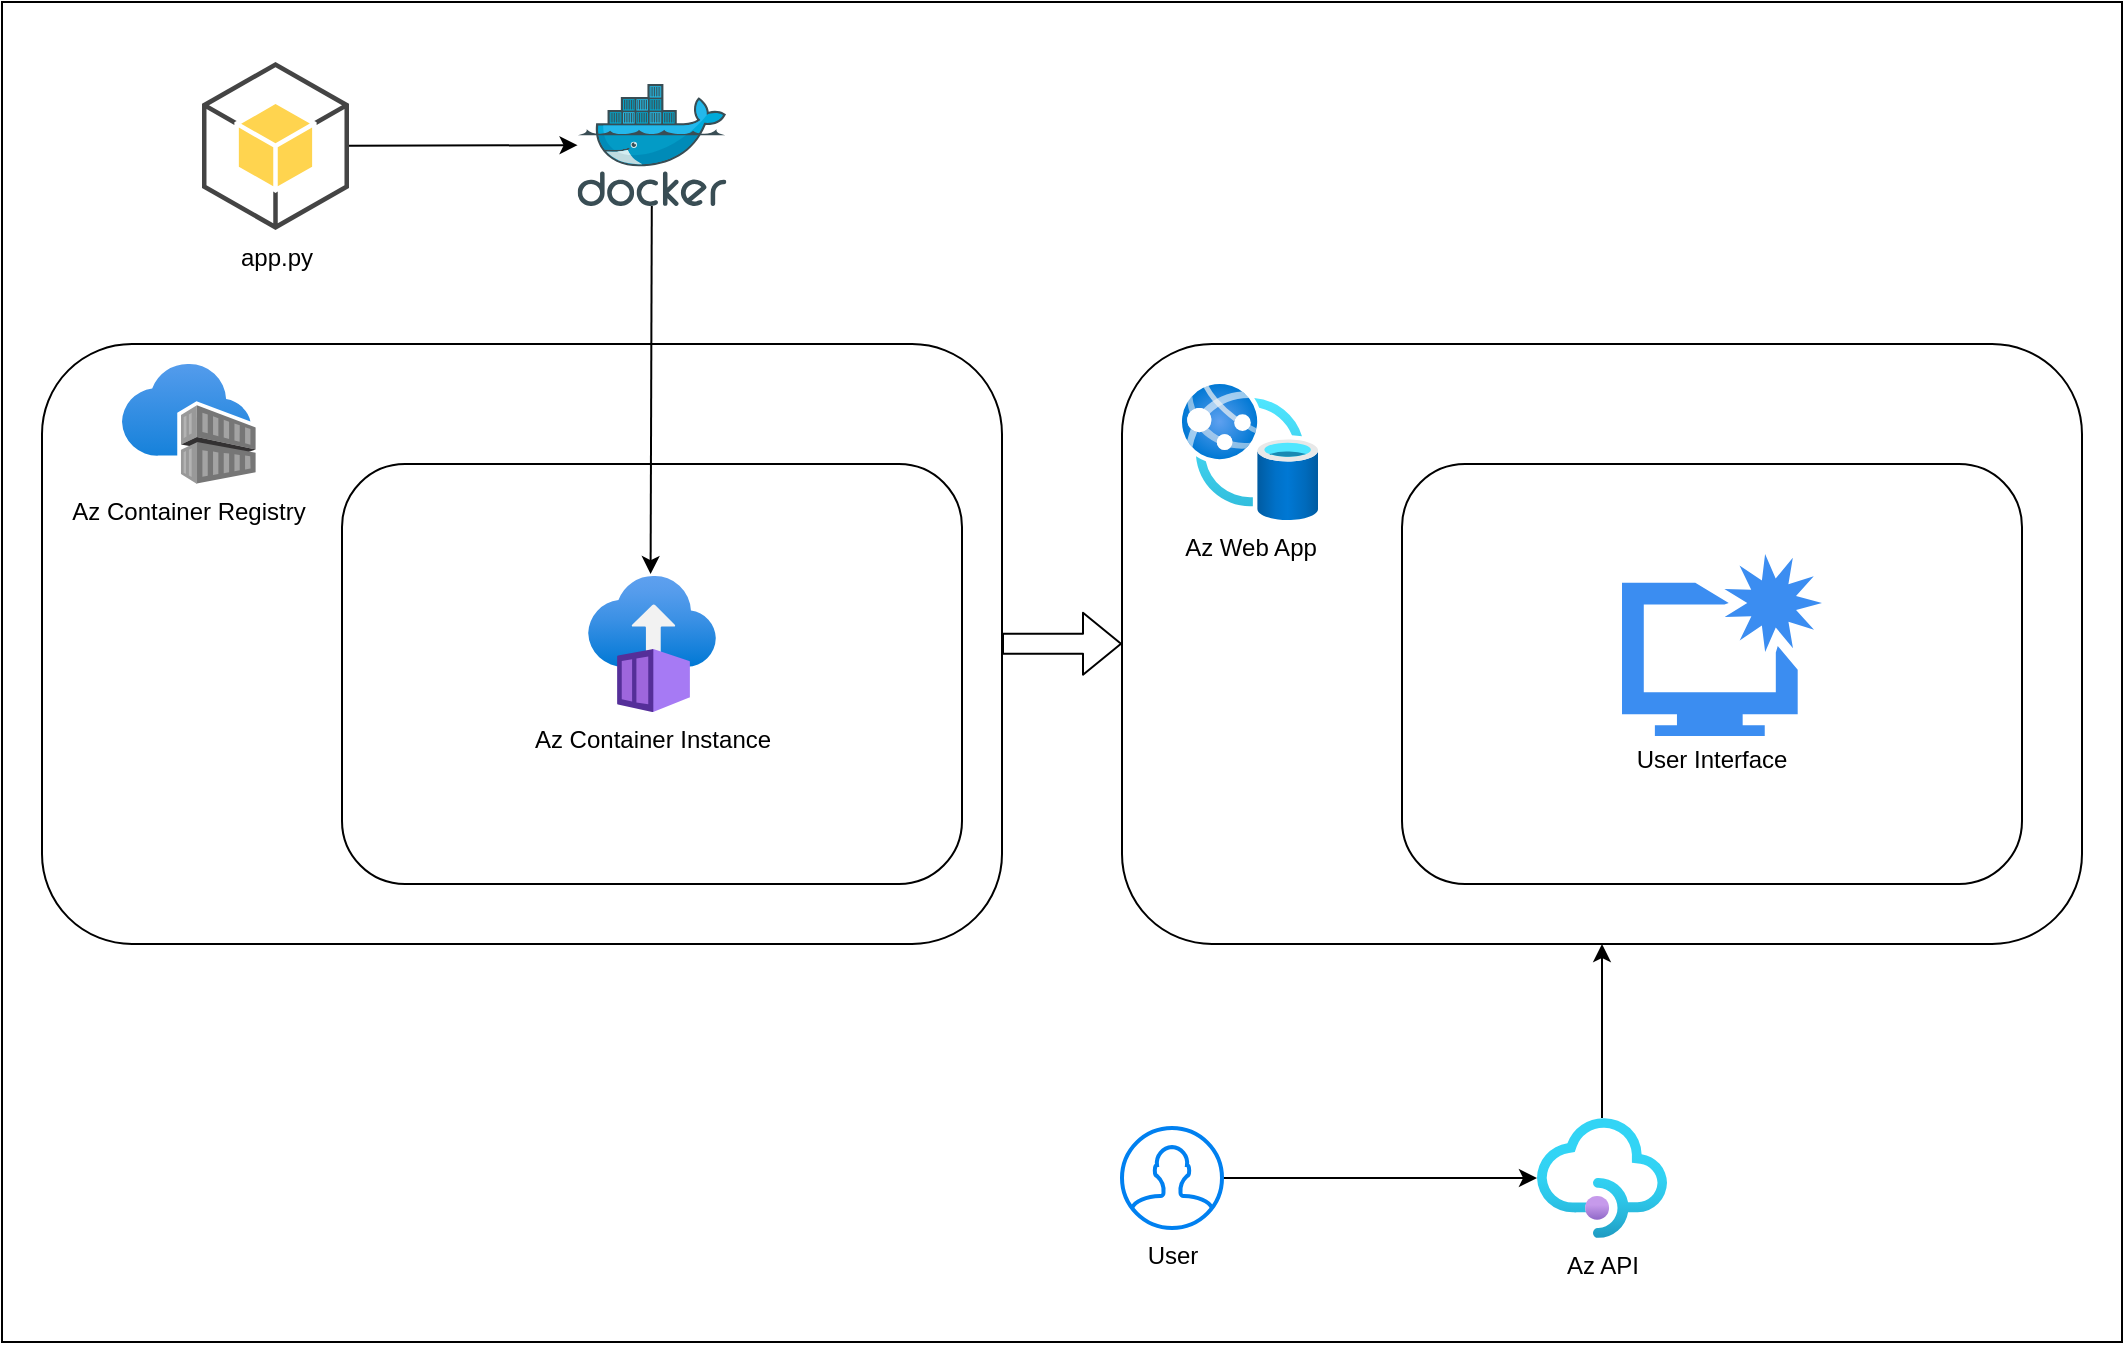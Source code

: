 <mxfile>
    <diagram id="jfHNPy6ff31aCc8ErUTZ" name="Page-1">
        <mxGraphModel dx="2378" dy="802" grid="1" gridSize="10" guides="1" tooltips="1" connect="1" arrows="1" fold="1" page="1" pageScale="1" pageWidth="850" pageHeight="1100" math="0" shadow="0">
            <root>
                <mxCell id="0"/>
                <mxCell id="1" parent="0"/>
                <mxCell id="24" value="" style="rounded=0;whiteSpace=wrap;html=1;" vertex="1" parent="1">
                    <mxGeometry x="110" y="70" width="1060" height="670" as="geometry"/>
                </mxCell>
                <mxCell id="6" value="" style="rounded=1;whiteSpace=wrap;html=1;" parent="1" vertex="1">
                    <mxGeometry x="130" y="241" width="480" height="300" as="geometry"/>
                </mxCell>
                <mxCell id="7" value="Az Container Registry" style="aspect=fixed;html=1;points=[];align=center;image;fontSize=12;image=img/lib/azure2/containers/Container_Registries.svg;" parent="1" vertex="1">
                    <mxGeometry x="170" y="251" width="66.89" height="60" as="geometry"/>
                </mxCell>
                <mxCell id="8" value="" style="rounded=1;whiteSpace=wrap;html=1;" parent="1" vertex="1">
                    <mxGeometry x="280" y="301" width="310" height="210" as="geometry"/>
                </mxCell>
                <mxCell id="9" value="Az Container Instance" style="aspect=fixed;html=1;points=[];align=center;image;fontSize=12;image=img/lib/azure2/compute/Container_Instances.svg;" parent="1" vertex="1">
                    <mxGeometry x="403" y="357" width="64" height="68" as="geometry"/>
                </mxCell>
                <mxCell id="12" style="edgeStyle=none;html=1;entryX=0.489;entryY=-0.014;entryDx=0;entryDy=0;entryPerimeter=0;" parent="1" source="11" target="9" edge="1">
                    <mxGeometry relative="1" as="geometry"/>
                </mxCell>
                <mxCell id="11" value="" style="sketch=0;aspect=fixed;html=1;points=[];align=center;image;fontSize=12;image=img/lib/mscae/Docker.svg;" parent="1" vertex="1">
                    <mxGeometry x="397.8" y="111" width="74.39" height="61" as="geometry"/>
                </mxCell>
                <mxCell id="14" style="edgeStyle=none;html=1;" parent="1" source="13" target="11" edge="1">
                    <mxGeometry relative="1" as="geometry"/>
                </mxCell>
                <mxCell id="13" value="app.py" style="outlineConnect=0;dashed=0;verticalLabelPosition=bottom;verticalAlign=top;align=center;html=1;shape=mxgraph.aws3.android;fillColor=#FFD44F;gradientColor=none;" parent="1" vertex="1">
                    <mxGeometry x="210" y="100" width="73.5" height="84" as="geometry"/>
                </mxCell>
                <mxCell id="15" value="" style="rounded=1;whiteSpace=wrap;html=1;" parent="1" vertex="1">
                    <mxGeometry x="670" y="241" width="480" height="300" as="geometry"/>
                </mxCell>
                <mxCell id="16" value="Az Web App" style="aspect=fixed;html=1;points=[];align=center;image;fontSize=12;image=img/lib/azure2/other/Web_App_Database.svg;" parent="1" vertex="1">
                    <mxGeometry x="700" y="261" width="68" height="68" as="geometry"/>
                </mxCell>
                <mxCell id="17" value="&lt;br&gt;&lt;br&gt;&lt;br&gt;&lt;br&gt;&lt;br&gt;&lt;br&gt;User Interface" style="rounded=1;whiteSpace=wrap;html=1;" parent="1" vertex="1">
                    <mxGeometry x="810" y="301" width="310" height="210" as="geometry"/>
                </mxCell>
                <mxCell id="19" style="edgeStyle=none;html=1;entryX=0.5;entryY=1;entryDx=0;entryDy=0;" parent="1" source="18" edge="1">
                    <mxGeometry relative="1" as="geometry">
                        <mxPoint x="910" y="541" as="targetPoint"/>
                    </mxGeometry>
                </mxCell>
                <mxCell id="18" value="Az API" style="aspect=fixed;html=1;points=[];align=center;image;fontSize=12;image=img/lib/azure2/app_services/API_Management_Services.svg;" parent="1" vertex="1">
                    <mxGeometry x="877.5" y="628" width="65" height="60" as="geometry"/>
                </mxCell>
                <mxCell id="20" value="" style="sketch=0;html=1;aspect=fixed;strokeColor=none;shadow=0;align=center;verticalAlign=top;fillColor=#3B8DF1;shape=mxgraph.gcp2.enhance_ui_2" parent="1" vertex="1">
                    <mxGeometry x="920" y="346" width="100" height="91" as="geometry"/>
                </mxCell>
                <mxCell id="22" style="edgeStyle=none;html=1;" parent="1" target="18" edge="1">
                    <mxGeometry relative="1" as="geometry">
                        <mxPoint x="720" y="658" as="sourcePoint"/>
                    </mxGeometry>
                </mxCell>
                <mxCell id="21" value="User" style="html=1;verticalLabelPosition=bottom;align=center;labelBackgroundColor=#ffffff;verticalAlign=top;strokeWidth=2;strokeColor=#0080F0;shadow=0;dashed=0;shape=mxgraph.ios7.icons.user;" parent="1" vertex="1">
                    <mxGeometry x="670" y="633" width="50" height="50" as="geometry"/>
                </mxCell>
                <mxCell id="23" value="" style="shape=flexArrow;endArrow=classic;html=1;" parent="1" edge="1">
                    <mxGeometry width="50" height="50" relative="1" as="geometry">
                        <mxPoint x="610" y="390.83" as="sourcePoint"/>
                        <mxPoint x="670" y="390.83" as="targetPoint"/>
                    </mxGeometry>
                </mxCell>
            </root>
        </mxGraphModel>
    </diagram>
</mxfile>